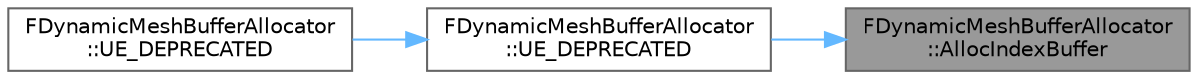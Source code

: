 digraph "FDynamicMeshBufferAllocator::AllocIndexBuffer"
{
 // INTERACTIVE_SVG=YES
 // LATEX_PDF_SIZE
  bgcolor="transparent";
  edge [fontname=Helvetica,fontsize=10,labelfontname=Helvetica,labelfontsize=10];
  node [fontname=Helvetica,fontsize=10,shape=box,height=0.2,width=0.4];
  rankdir="RL";
  Node1 [id="Node000001",label="FDynamicMeshBufferAllocator\l::AllocIndexBuffer",height=0.2,width=0.4,color="gray40", fillcolor="grey60", style="filled", fontcolor="black",tooltip=" "];
  Node1 -> Node2 [id="edge1_Node000001_Node000002",dir="back",color="steelblue1",style="solid",tooltip=" "];
  Node2 [id="Node000002",label="FDynamicMeshBufferAllocator\l::UE_DEPRECATED",height=0.2,width=0.4,color="grey40", fillcolor="white", style="filled",URL="$d2/d6c/classFDynamicMeshBufferAllocator.html#a4710fcd4362db5b2f08926c59b5d2198",tooltip=" "];
  Node2 -> Node3 [id="edge2_Node000002_Node000003",dir="back",color="steelblue1",style="solid",tooltip=" "];
  Node3 [id="Node000003",label="FDynamicMeshBufferAllocator\l::UE_DEPRECATED",height=0.2,width=0.4,color="grey40", fillcolor="white", style="filled",URL="$d2/d6c/classFDynamicMeshBufferAllocator.html#af66bd91bcd49608660a34c8a33a9231a",tooltip=" "];
}
